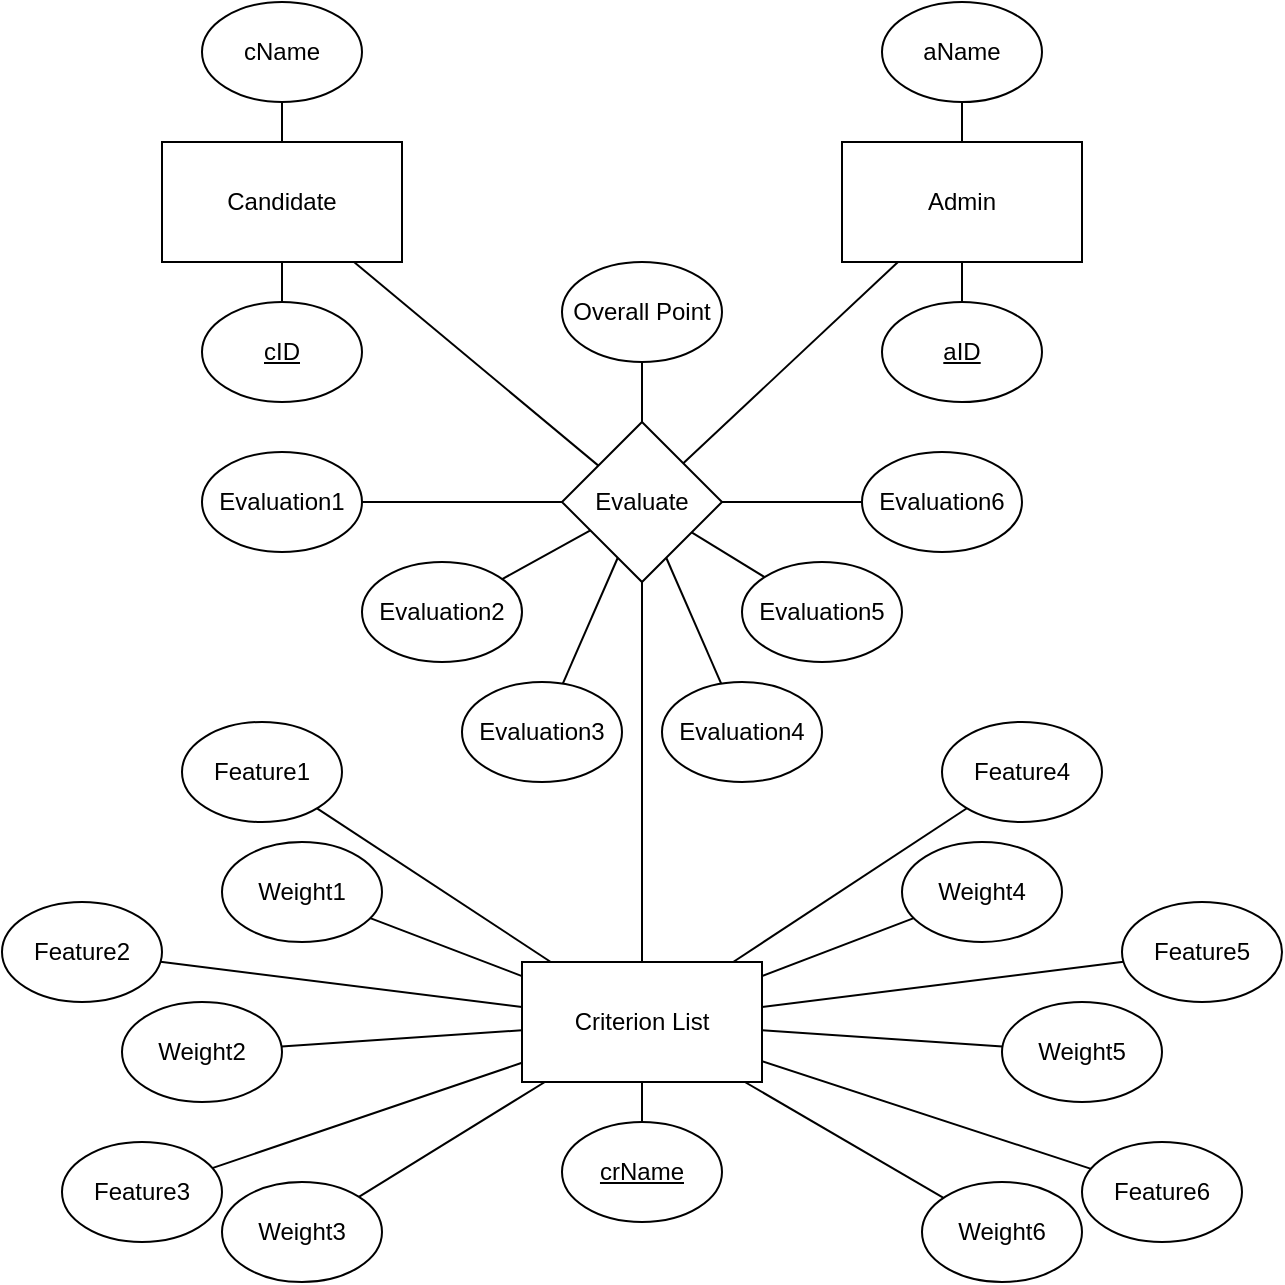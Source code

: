 <mxfile version="20.2.3" type="device"><diagram id="zIUjSseonP6JXWks5pl8" name="Sayfa -1"><mxGraphModel dx="2329" dy="768" grid="1" gridSize="10" guides="1" tooltips="1" connect="1" arrows="1" fold="1" page="1" pageScale="1" pageWidth="827" pageHeight="1169" math="0" shadow="0"><root><mxCell id="0"/><mxCell id="1" parent="0"/><mxCell id="3j5YYvwrI-8I7gAJvxu4-2" value="" style="endArrow=none;html=1;rounded=0;" parent="1" source="3j5YYvwrI-8I7gAJvxu4-4" target="wW72UZw130LgXxhtFFj5-2" edge="1"><mxGeometry width="50" height="50" relative="1" as="geometry"><mxPoint x="150" y="150" as="sourcePoint"/><mxPoint x="190" y="640" as="targetPoint"/></mxGeometry></mxCell><mxCell id="3j5YYvwrI-8I7gAJvxu4-3" value="Candidate" style="rounded=0;whiteSpace=wrap;html=1;" parent="1" vertex="1"><mxGeometry x="50" y="290" width="120" height="60" as="geometry"/></mxCell><mxCell id="3j5YYvwrI-8I7gAJvxu4-4" value="Feature2" style="ellipse;whiteSpace=wrap;html=1;" parent="1" vertex="1"><mxGeometry x="-30" y="670" width="80" height="50" as="geometry"/></mxCell><mxCell id="3j5YYvwrI-8I7gAJvxu4-5" value="Admin" style="rounded=0;whiteSpace=wrap;html=1;" parent="1" vertex="1"><mxGeometry x="390" y="290" width="120" height="60" as="geometry"/></mxCell><mxCell id="3j5YYvwrI-8I7gAJvxu4-10" value="Feature5" style="ellipse;whiteSpace=wrap;html=1;" parent="1" vertex="1"><mxGeometry x="530" y="670" width="80" height="50" as="geometry"/></mxCell><mxCell id="nCvQqv6qmv1Uqz-j-2Ad-1" value="" style="endArrow=none;html=1;rounded=0;" parent="1" source="nCvQqv6qmv1Uqz-j-2Ad-2" target="3j5YYvwrI-8I7gAJvxu4-5" edge="1"><mxGeometry width="50" height="50" relative="1" as="geometry"><mxPoint x="390" y="360" as="sourcePoint"/><mxPoint x="440" y="310" as="targetPoint"/></mxGeometry></mxCell><mxCell id="nCvQqv6qmv1Uqz-j-2Ad-2" value="Evaluate" style="rhombus;whiteSpace=wrap;html=1;" parent="1" vertex="1"><mxGeometry x="250" y="430" width="80" height="80" as="geometry"/></mxCell><mxCell id="nCvQqv6qmv1Uqz-j-2Ad-3" value="" style="endArrow=none;html=1;rounded=0;" parent="1" source="3j5YYvwrI-8I7gAJvxu4-3" target="nCvQqv6qmv1Uqz-j-2Ad-2" edge="1"><mxGeometry width="50" height="50" relative="1" as="geometry"><mxPoint x="350" y="250" as="sourcePoint"/><mxPoint x="260" y="300" as="targetPoint"/></mxGeometry></mxCell><mxCell id="nCvQqv6qmv1Uqz-j-2Ad-4" value="" style="endArrow=none;html=1;rounded=0;" parent="1" source="wW72UZw130LgXxhtFFj5-2" target="3j5YYvwrI-8I7gAJvxu4-10" edge="1"><mxGeometry width="50" height="50" relative="1" as="geometry"><mxPoint x="520.299" y="300.746" as="sourcePoint"/><mxPoint x="512" y="280" as="targetPoint"/></mxGeometry></mxCell><mxCell id="nCvQqv6qmv1Uqz-j-2Ad-6" value="Feature3" style="ellipse;whiteSpace=wrap;html=1;" parent="1" vertex="1"><mxGeometry y="790" width="80" height="50" as="geometry"/></mxCell><mxCell id="nCvQqv6qmv1Uqz-j-2Ad-7" value="Feature4" style="ellipse;whiteSpace=wrap;html=1;" parent="1" vertex="1"><mxGeometry x="440" y="580" width="80" height="50" as="geometry"/></mxCell><mxCell id="nCvQqv6qmv1Uqz-j-2Ad-8" value="" style="endArrow=none;html=1;rounded=0;" parent="1" source="wW72UZw130LgXxhtFFj5-2" target="nCvQqv6qmv1Uqz-j-2Ad-7" edge="1"><mxGeometry width="50" height="50" relative="1" as="geometry"><mxPoint x="104" y="280" as="sourcePoint"/><mxPoint x="92.649" y="301.283" as="targetPoint"/></mxGeometry></mxCell><mxCell id="nCvQqv6qmv1Uqz-j-2Ad-9" value="" style="endArrow=none;html=1;rounded=0;" parent="1" source="wW72UZw130LgXxhtFFj5-2" target="nCvQqv6qmv1Uqz-j-2Ad-6" edge="1"><mxGeometry width="50" height="50" relative="1" as="geometry"><mxPoint x="148" y="280" as="sourcePoint"/><mxPoint x="190" y="200" as="targetPoint"/></mxGeometry></mxCell><mxCell id="nCvQqv6qmv1Uqz-j-2Ad-12" value="Feature1" style="ellipse;whiteSpace=wrap;html=1;" parent="1" vertex="1"><mxGeometry x="60" y="580" width="80" height="50" as="geometry"/></mxCell><mxCell id="nCvQqv6qmv1Uqz-j-2Ad-13" value="" style="endArrow=none;html=1;rounded=0;" parent="1" source="nCvQqv6qmv1Uqz-j-2Ad-12" target="wW72UZw130LgXxhtFFj5-2" edge="1"><mxGeometry width="50" height="50" relative="1" as="geometry"><mxPoint x="92.649" y="198.717" as="sourcePoint"/><mxPoint x="104" y="220" as="targetPoint"/></mxGeometry></mxCell><mxCell id="nCvQqv6qmv1Uqz-j-2Ad-19" value="Feature6" style="ellipse;whiteSpace=wrap;html=1;" parent="1" vertex="1"><mxGeometry x="510" y="790" width="80" height="50" as="geometry"/></mxCell><mxCell id="nCvQqv6qmv1Uqz-j-2Ad-20" value="" style="endArrow=none;html=1;rounded=0;" parent="1" source="wW72UZw130LgXxhtFFj5-2" target="nCvQqv6qmv1Uqz-j-2Ad-19" edge="1"><mxGeometry width="50" height="50" relative="1" as="geometry"><mxPoint x="316" y="274" as="sourcePoint"/><mxPoint x="354.615" y="331.923" as="targetPoint"/></mxGeometry></mxCell><mxCell id="nCvQqv6qmv1Uqz-j-2Ad-26" value="&lt;u&gt;cID&lt;/u&gt;" style="ellipse;whiteSpace=wrap;html=1;" parent="1" vertex="1"><mxGeometry x="70" y="370" width="80" height="50" as="geometry"/></mxCell><mxCell id="nCvQqv6qmv1Uqz-j-2Ad-27" value="" style="endArrow=none;html=1;rounded=0;" parent="1" source="nCvQqv6qmv1Uqz-j-2Ad-26" target="3j5YYvwrI-8I7gAJvxu4-3" edge="1"><mxGeometry width="50" height="50" relative="1" as="geometry"><mxPoint x="238.517" y="277.16" as="sourcePoint"/><mxPoint x="281.714" y="328.286" as="targetPoint"/></mxGeometry></mxCell><mxCell id="zFAha_y4wZ_8tI3W550M-1" value="&lt;u&gt;aID&lt;/u&gt;" style="ellipse;whiteSpace=wrap;html=1;" parent="1" vertex="1"><mxGeometry x="410" y="370" width="80" height="50" as="geometry"/></mxCell><mxCell id="zFAha_y4wZ_8tI3W550M-2" value="" style="endArrow=none;html=1;rounded=0;" parent="1" source="zFAha_y4wZ_8tI3W550M-1" target="3j5YYvwrI-8I7gAJvxu4-5" edge="1"><mxGeometry width="50" height="50" relative="1" as="geometry"><mxPoint x="460" y="300" as="sourcePoint"/><mxPoint x="460" y="320" as="targetPoint"/></mxGeometry></mxCell><mxCell id="wW72UZw130LgXxhtFFj5-2" value="Criterion List" style="rounded=0;whiteSpace=wrap;html=1;" parent="1" vertex="1"><mxGeometry x="230" y="700" width="120" height="60" as="geometry"/></mxCell><mxCell id="wW72UZw130LgXxhtFFj5-3" value="" style="endArrow=none;html=1;rounded=0;" parent="1" source="nCvQqv6qmv1Uqz-j-2Ad-2" target="wW72UZw130LgXxhtFFj5-2" edge="1"><mxGeometry width="50" height="50" relative="1" as="geometry"><mxPoint x="317" y="457" as="sourcePoint"/><mxPoint x="447.826" y="280" as="targetPoint"/></mxGeometry></mxCell><mxCell id="vWLbfFVy3UkqD2ubbf5f-1" value="" style="endArrow=none;html=1;rounded=0;" parent="1" source="wW72UZw130LgXxhtFFj5-2" target="vWLbfFVy3UkqD2ubbf5f-5" edge="1"><mxGeometry width="50" height="50" relative="1" as="geometry"><mxPoint x="240" y="649.5" as="sourcePoint"/><mxPoint x="135.489" y="683.466" as="targetPoint"/></mxGeometry></mxCell><mxCell id="vWLbfFVy3UkqD2ubbf5f-3" value="cName" style="ellipse;whiteSpace=wrap;html=1;" parent="1" vertex="1"><mxGeometry x="70" y="220" width="80" height="50" as="geometry"/></mxCell><mxCell id="vWLbfFVy3UkqD2ubbf5f-4" value="" style="endArrow=none;html=1;rounded=0;" parent="1" source="3j5YYvwrI-8I7gAJvxu4-3" target="vWLbfFVy3UkqD2ubbf5f-3" edge="1"><mxGeometry width="50" height="50" relative="1" as="geometry"><mxPoint x="160" y="280" as="sourcePoint"/><mxPoint x="120" y="380" as="targetPoint"/></mxGeometry></mxCell><mxCell id="vWLbfFVy3UkqD2ubbf5f-5" value="&lt;u&gt;crName&lt;/u&gt;" style="ellipse;whiteSpace=wrap;html=1;" parent="1" vertex="1"><mxGeometry x="250" y="780" width="80" height="50" as="geometry"/></mxCell><mxCell id="vWLbfFVy3UkqD2ubbf5f-6" value="aName" style="ellipse;whiteSpace=wrap;html=1;" parent="1" vertex="1"><mxGeometry x="410" y="220" width="80" height="50" as="geometry"/></mxCell><mxCell id="vWLbfFVy3UkqD2ubbf5f-7" value="" style="endArrow=none;html=1;rounded=0;" parent="1" source="3j5YYvwrI-8I7gAJvxu4-5" target="vWLbfFVy3UkqD2ubbf5f-6" edge="1"><mxGeometry width="50" height="50" relative="1" as="geometry"><mxPoint x="120" y="320" as="sourcePoint"/><mxPoint x="120" y="290" as="targetPoint"/></mxGeometry></mxCell><mxCell id="vWLbfFVy3UkqD2ubbf5f-11" value="" style="endArrow=none;html=1;rounded=0;" parent="1" source="nCvQqv6qmv1Uqz-j-2Ad-2" target="vWLbfFVy3UkqD2ubbf5f-12" edge="1"><mxGeometry width="50" height="50" relative="1" as="geometry"><mxPoint x="134.768" y="450" as="sourcePoint"/><mxPoint x="250.004" y="533.226" as="targetPoint"/></mxGeometry></mxCell><mxCell id="vWLbfFVy3UkqD2ubbf5f-12" value="Overall Point" style="ellipse;whiteSpace=wrap;html=1;" parent="1" vertex="1"><mxGeometry x="250" y="350" width="80" height="50" as="geometry"/></mxCell><mxCell id="j_o1yKN0cVn0OKIiqmpm-1" value="" style="endArrow=none;html=1;rounded=0;" parent="1" source="j_o1yKN0cVn0OKIiqmpm-2" target="wW72UZw130LgXxhtFFj5-2" edge="1"><mxGeometry width="50" height="50" relative="1" as="geometry"><mxPoint x="140" y="565" as="sourcePoint"/><mxPoint x="240" y="565" as="targetPoint"/></mxGeometry></mxCell><mxCell id="j_o1yKN0cVn0OKIiqmpm-2" value="Weight1" style="ellipse;whiteSpace=wrap;html=1;" parent="1" vertex="1"><mxGeometry x="80" y="640" width="80" height="50" as="geometry"/></mxCell><mxCell id="j_o1yKN0cVn0OKIiqmpm-3" value="Weight2" style="ellipse;whiteSpace=wrap;html=1;" parent="1" vertex="1"><mxGeometry x="30" y="720" width="80" height="50" as="geometry"/></mxCell><mxCell id="j_o1yKN0cVn0OKIiqmpm-4" value="Weight3" style="ellipse;whiteSpace=wrap;html=1;" parent="1" vertex="1"><mxGeometry x="80" y="810" width="80" height="50" as="geometry"/></mxCell><mxCell id="j_o1yKN0cVn0OKIiqmpm-5" value="Weight4" style="ellipse;whiteSpace=wrap;html=1;" parent="1" vertex="1"><mxGeometry x="420" y="640" width="80" height="50" as="geometry"/></mxCell><mxCell id="j_o1yKN0cVn0OKIiqmpm-6" value="Weight5" style="ellipse;whiteSpace=wrap;html=1;" parent="1" vertex="1"><mxGeometry x="470" y="720" width="80" height="50" as="geometry"/></mxCell><mxCell id="j_o1yKN0cVn0OKIiqmpm-7" value="Weight6" style="ellipse;whiteSpace=wrap;html=1;" parent="1" vertex="1"><mxGeometry x="430" y="810" width="80" height="50" as="geometry"/></mxCell><mxCell id="j_o1yKN0cVn0OKIiqmpm-8" value="" style="endArrow=none;html=1;rounded=0;" parent="1" source="wW72UZw130LgXxhtFFj5-2" target="j_o1yKN0cVn0OKIiqmpm-5" edge="1"><mxGeometry width="50" height="50" relative="1" as="geometry"><mxPoint x="360" y="565" as="sourcePoint"/><mxPoint x="460" y="565" as="targetPoint"/></mxGeometry></mxCell><mxCell id="j_o1yKN0cVn0OKIiqmpm-9" value="" style="endArrow=none;html=1;rounded=0;" parent="1" source="wW72UZw130LgXxhtFFj5-2" target="j_o1yKN0cVn0OKIiqmpm-6" edge="1"><mxGeometry width="50" height="50" relative="1" as="geometry"><mxPoint x="360" y="571.429" as="sourcePoint"/><mxPoint x="540.575" y="590.776" as="targetPoint"/></mxGeometry></mxCell><mxCell id="j_o1yKN0cVn0OKIiqmpm-10" value="" style="endArrow=none;html=1;rounded=0;" parent="1" source="wW72UZw130LgXxhtFFj5-2" target="j_o1yKN0cVn0OKIiqmpm-7" edge="1"><mxGeometry width="50" height="50" relative="1" as="geometry"><mxPoint x="360" y="590.161" as="sourcePoint"/><mxPoint x="576.784" y="681.071" as="targetPoint"/></mxGeometry></mxCell><mxCell id="j_o1yKN0cVn0OKIiqmpm-11" value="" style="endArrow=none;html=1;rounded=0;" parent="1" source="wW72UZw130LgXxhtFFj5-2" target="j_o1yKN0cVn0OKIiqmpm-4" edge="1"><mxGeometry width="50" height="50" relative="1" as="geometry"><mxPoint x="253.846" y="595" as="sourcePoint"/><mxPoint x="127.724" y="676.979" as="targetPoint"/></mxGeometry></mxCell><mxCell id="j_o1yKN0cVn0OKIiqmpm-12" value="" style="endArrow=none;html=1;rounded=0;" parent="1" source="wW72UZw130LgXxhtFFj5-2" target="j_o1yKN0cVn0OKIiqmpm-3" edge="1"><mxGeometry width="50" height="50" relative="1" as="geometry"><mxPoint x="271.579" y="595" as="sourcePoint"/><mxPoint x="140.38" y="733.488" as="targetPoint"/></mxGeometry></mxCell><mxCell id="j_o1yKN0cVn0OKIiqmpm-14" value="Evaluation2" style="ellipse;whiteSpace=wrap;html=1;" parent="1" vertex="1"><mxGeometry x="150" y="500" width="80" height="50" as="geometry"/></mxCell><mxCell id="j_o1yKN0cVn0OKIiqmpm-15" value="Evaluation3" style="ellipse;whiteSpace=wrap;html=1;" parent="1" vertex="1"><mxGeometry x="200" y="560" width="80" height="50" as="geometry"/></mxCell><mxCell id="j_o1yKN0cVn0OKIiqmpm-16" value="Evaluation4" style="ellipse;whiteSpace=wrap;html=1;" parent="1" vertex="1"><mxGeometry x="300" y="560" width="80" height="50" as="geometry"/></mxCell><mxCell id="j_o1yKN0cVn0OKIiqmpm-17" value="Evaluation5" style="ellipse;whiteSpace=wrap;html=1;" parent="1" vertex="1"><mxGeometry x="340" y="500" width="80" height="50" as="geometry"/></mxCell><mxCell id="j_o1yKN0cVn0OKIiqmpm-18" value="Evaluation6" style="ellipse;whiteSpace=wrap;html=1;" parent="1" vertex="1"><mxGeometry x="400" y="445" width="80" height="50" as="geometry"/></mxCell><mxCell id="j_o1yKN0cVn0OKIiqmpm-19" value="Evaluation1" style="ellipse;whiteSpace=wrap;html=1;" parent="1" vertex="1"><mxGeometry x="70" y="445" width="80" height="50" as="geometry"/></mxCell><mxCell id="j_o1yKN0cVn0OKIiqmpm-20" value="" style="endArrow=none;html=1;rounded=0;" parent="1" source="j_o1yKN0cVn0OKIiqmpm-19" target="nCvQqv6qmv1Uqz-j-2Ad-2" edge="1"><mxGeometry width="50" height="50" relative="1" as="geometry"><mxPoint x="161.538" y="380" as="sourcePoint"/><mxPoint x="276.774" y="463.226" as="targetPoint"/></mxGeometry></mxCell><mxCell id="j_o1yKN0cVn0OKIiqmpm-21" value="" style="endArrow=none;html=1;rounded=0;" parent="1" source="j_o1yKN0cVn0OKIiqmpm-14" target="nCvQqv6qmv1Uqz-j-2Ad-2" edge="1"><mxGeometry width="50" height="50" relative="1" as="geometry"><mxPoint x="160.0" y="480" as="sourcePoint"/><mxPoint x="260.0" y="480" as="targetPoint"/></mxGeometry></mxCell><mxCell id="j_o1yKN0cVn0OKIiqmpm-22" value="" style="endArrow=none;html=1;rounded=0;" parent="1" source="j_o1yKN0cVn0OKIiqmpm-15" target="nCvQqv6qmv1Uqz-j-2Ad-2" edge="1"><mxGeometry width="50" height="50" relative="1" as="geometry"><mxPoint x="260" y="550" as="sourcePoint"/><mxPoint x="274.194" y="494.194" as="targetPoint"/></mxGeometry></mxCell><mxCell id="j_o1yKN0cVn0OKIiqmpm-23" value="" style="endArrow=none;html=1;rounded=0;" parent="1" source="j_o1yKN0cVn0OKIiqmpm-16" target="nCvQqv6qmv1Uqz-j-2Ad-2" edge="1"><mxGeometry width="50" height="50" relative="1" as="geometry"><mxPoint x="259.77" y="580.757" as="sourcePoint"/><mxPoint x="288.571" y="508.571" as="targetPoint"/></mxGeometry></mxCell><mxCell id="j_o1yKN0cVn0OKIiqmpm-24" value="" style="endArrow=none;html=1;rounded=0;" parent="1" source="j_o1yKN0cVn0OKIiqmpm-17" target="nCvQqv6qmv1Uqz-j-2Ad-2" edge="1"><mxGeometry width="50" height="50" relative="1" as="geometry"><mxPoint x="340.23" y="580.757" as="sourcePoint"/><mxPoint x="311.429" y="508.571" as="targetPoint"/></mxGeometry></mxCell><mxCell id="j_o1yKN0cVn0OKIiqmpm-25" value="" style="endArrow=none;html=1;rounded=0;" parent="1" source="j_o1yKN0cVn0OKIiqmpm-18" target="nCvQqv6qmv1Uqz-j-2Ad-2" edge="1"><mxGeometry width="50" height="50" relative="1" as="geometry"><mxPoint x="361.145" y="517.687" as="sourcePoint"/><mxPoint x="324.828" y="495.172" as="targetPoint"/></mxGeometry></mxCell></root></mxGraphModel></diagram></mxfile>
